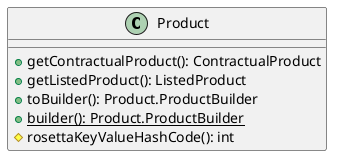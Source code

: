 @startuml

    class Product [[Product.html]] {
        +getContractualProduct(): ContractualProduct
        +getListedProduct(): ListedProduct
        +toBuilder(): Product.ProductBuilder
        {static} +builder(): Product.ProductBuilder
        #rosettaKeyValueHashCode(): int
    }

@enduml
